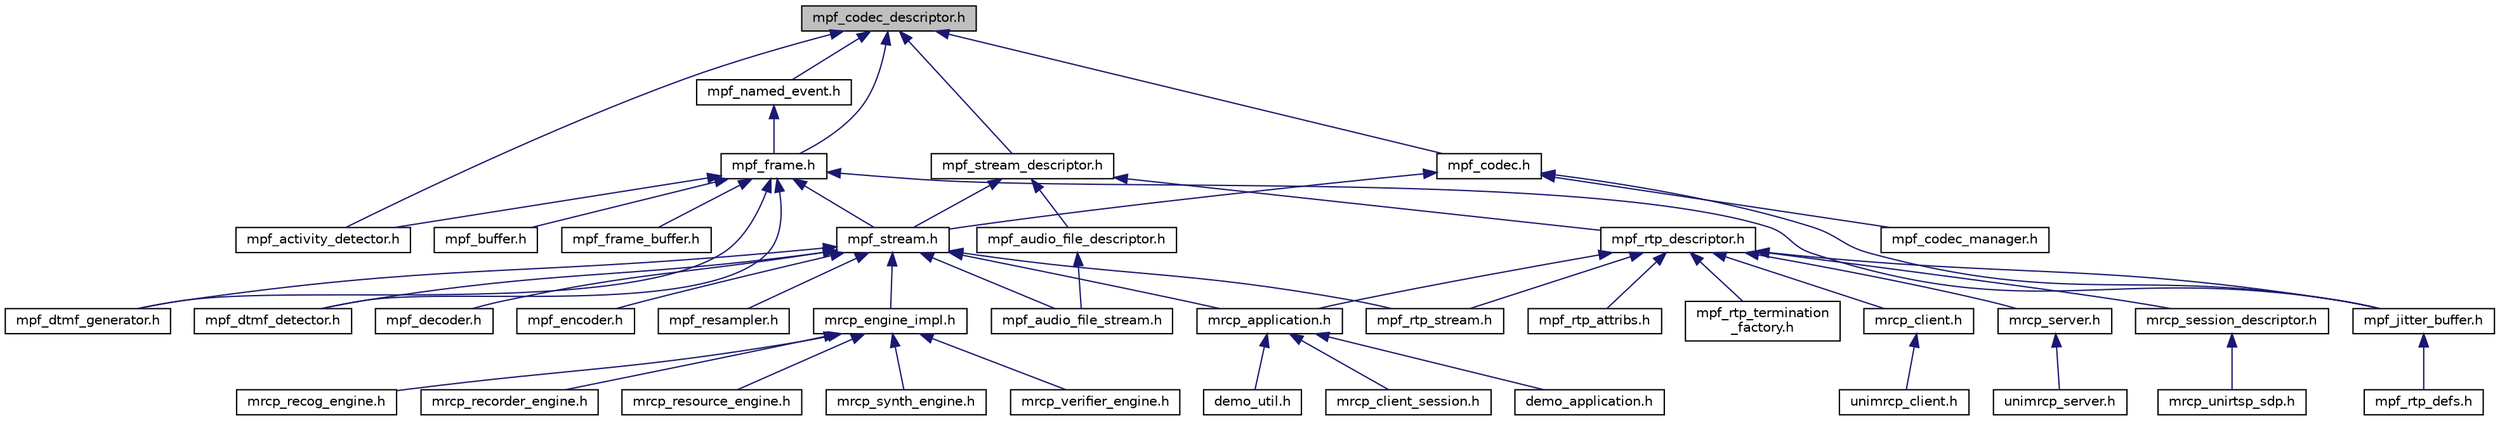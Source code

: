 digraph "mpf_codec_descriptor.h"
{
  edge [fontname="Helvetica",fontsize="10",labelfontname="Helvetica",labelfontsize="10"];
  node [fontname="Helvetica",fontsize="10",shape=record];
  Node13 [label="mpf_codec_descriptor.h",height=0.2,width=0.4,color="black", fillcolor="grey75", style="filled", fontcolor="black"];
  Node13 -> Node14 [dir="back",color="midnightblue",fontsize="10",style="solid",fontname="Helvetica"];
  Node14 [label="mpf_frame.h",height=0.2,width=0.4,color="black", fillcolor="white", style="filled",URL="$mpf__frame_8h.html",tooltip="MPF Audio/Video/Named-event Frame. "];
  Node14 -> Node15 [dir="back",color="midnightblue",fontsize="10",style="solid",fontname="Helvetica"];
  Node15 [label="mpf_activity_detector.h",height=0.2,width=0.4,color="black", fillcolor="white", style="filled",URL="$mpf__activity__detector_8h.html",tooltip="MPF Voice Activity Detector. "];
  Node14 -> Node16 [dir="back",color="midnightblue",fontsize="10",style="solid",fontname="Helvetica"];
  Node16 [label="mpf_stream.h",height=0.2,width=0.4,color="black", fillcolor="white", style="filled",URL="$mpf__stream_8h.html",tooltip="MPF Bidirectional Stream. "];
  Node16 -> Node17 [dir="back",color="midnightblue",fontsize="10",style="solid",fontname="Helvetica"];
  Node17 [label="mpf_audio_file_stream.h",height=0.2,width=0.4,color="black", fillcolor="white", style="filled",URL="$mpf__audio__file__stream_8h.html",tooltip="MPF Audio FIle Stream. "];
  Node16 -> Node18 [dir="back",color="midnightblue",fontsize="10",style="solid",fontname="Helvetica"];
  Node18 [label="mpf_decoder.h",height=0.2,width=0.4,color="black", fillcolor="white", style="filled",URL="$mpf__decoder_8h.html",tooltip="MPF Stream Decoder. "];
  Node16 -> Node19 [dir="back",color="midnightblue",fontsize="10",style="solid",fontname="Helvetica"];
  Node19 [label="mpf_dtmf_detector.h",height=0.2,width=0.4,color="black", fillcolor="white", style="filled",URL="$mpf__dtmf__detector_8h.html",tooltip="DTMF detector. "];
  Node16 -> Node20 [dir="back",color="midnightblue",fontsize="10",style="solid",fontname="Helvetica"];
  Node20 [label="mpf_dtmf_generator.h",height=0.2,width=0.4,color="black", fillcolor="white", style="filled",URL="$mpf__dtmf__generator_8h.html",tooltip="DTMF generator. "];
  Node16 -> Node21 [dir="back",color="midnightblue",fontsize="10",style="solid",fontname="Helvetica"];
  Node21 [label="mpf_encoder.h",height=0.2,width=0.4,color="black", fillcolor="white", style="filled",URL="$mpf__encoder_8h.html",tooltip="MPF Stream Encoder. "];
  Node16 -> Node22 [dir="back",color="midnightblue",fontsize="10",style="solid",fontname="Helvetica"];
  Node22 [label="mpf_resampler.h",height=0.2,width=0.4,color="black", fillcolor="white", style="filled",URL="$mpf__resampler_8h.html",tooltip="MPF Stream Resampler. "];
  Node16 -> Node23 [dir="back",color="midnightblue",fontsize="10",style="solid",fontname="Helvetica"];
  Node23 [label="mpf_rtp_stream.h",height=0.2,width=0.4,color="black", fillcolor="white", style="filled",URL="$mpf__rtp__stream_8h.html",tooltip="MPF RTP Stream. "];
  Node16 -> Node24 [dir="back",color="midnightblue",fontsize="10",style="solid",fontname="Helvetica"];
  Node24 [label="mrcp_application.h",height=0.2,width=0.4,color="black", fillcolor="white", style="filled",URL="$mrcp__application_8h.html",tooltip="MRCP User Level Application Interface. "];
  Node24 -> Node25 [dir="back",color="midnightblue",fontsize="10",style="solid",fontname="Helvetica"];
  Node25 [label="mrcp_client_session.h",height=0.2,width=0.4,color="black", fillcolor="white", style="filled",URL="$mrcp__client__session_8h.html",tooltip="MRCP Client Session. "];
  Node24 -> Node26 [dir="back",color="midnightblue",fontsize="10",style="solid",fontname="Helvetica"];
  Node26 [label="demo_application.h",height=0.2,width=0.4,color="black", fillcolor="white", style="filled",URL="$demo__application_8h.html",tooltip="Demo MRCP Application. "];
  Node24 -> Node27 [dir="back",color="midnightblue",fontsize="10",style="solid",fontname="Helvetica"];
  Node27 [label="demo_util.h",height=0.2,width=0.4,color="black", fillcolor="white", style="filled",URL="$demo__util_8h.html",tooltip="Demo MRCP Utilities. "];
  Node16 -> Node28 [dir="back",color="midnightblue",fontsize="10",style="solid",fontname="Helvetica"];
  Node28 [label="mrcp_engine_impl.h",height=0.2,width=0.4,color="black", fillcolor="white", style="filled",URL="$mrcp__engine__impl_8h.html",tooltip="MRCP Engine Realization Interface (typically should be implemented in plugins) "];
  Node28 -> Node29 [dir="back",color="midnightblue",fontsize="10",style="solid",fontname="Helvetica"];
  Node29 [label="mrcp_recog_engine.h",height=0.2,width=0.4,color="black", fillcolor="white", style="filled",URL="$mrcp__recog__engine_8h.html",tooltip="Recognizer Engine Includes. "];
  Node28 -> Node30 [dir="back",color="midnightblue",fontsize="10",style="solid",fontname="Helvetica"];
  Node30 [label="mrcp_recorder_engine.h",height=0.2,width=0.4,color="black", fillcolor="white", style="filled",URL="$mrcp__recorder__engine_8h.html",tooltip="Recorder Engine Includes. "];
  Node28 -> Node31 [dir="back",color="midnightblue",fontsize="10",style="solid",fontname="Helvetica"];
  Node31 [label="mrcp_resource_engine.h",height=0.2,width=0.4,color="black", fillcolor="white", style="filled",URL="$mrcp__resource__engine_8h.html",tooltip="Legacy MRCP Resource Engine. "];
  Node28 -> Node32 [dir="back",color="midnightblue",fontsize="10",style="solid",fontname="Helvetica"];
  Node32 [label="mrcp_synth_engine.h",height=0.2,width=0.4,color="black", fillcolor="white", style="filled",URL="$mrcp__synth__engine_8h.html",tooltip="Synthesizer Engine Includes. "];
  Node28 -> Node33 [dir="back",color="midnightblue",fontsize="10",style="solid",fontname="Helvetica"];
  Node33 [label="mrcp_verifier_engine.h",height=0.2,width=0.4,color="black", fillcolor="white", style="filled",URL="$mrcp__verifier__engine_8h.html",tooltip="Verifier Engine Includes. "];
  Node14 -> Node34 [dir="back",color="midnightblue",fontsize="10",style="solid",fontname="Helvetica"];
  Node34 [label="mpf_buffer.h",height=0.2,width=0.4,color="black", fillcolor="white", style="filled",URL="$mpf__buffer_8h.html",tooltip="Buffer of Media Chunks. "];
  Node14 -> Node19 [dir="back",color="midnightblue",fontsize="10",style="solid",fontname="Helvetica"];
  Node14 -> Node20 [dir="back",color="midnightblue",fontsize="10",style="solid",fontname="Helvetica"];
  Node14 -> Node35 [dir="back",color="midnightblue",fontsize="10",style="solid",fontname="Helvetica"];
  Node35 [label="mpf_frame_buffer.h",height=0.2,width=0.4,color="black", fillcolor="white", style="filled",URL="$mpf__frame__buffer_8h.html",tooltip="Buffer of Media Frames. "];
  Node14 -> Node36 [dir="back",color="midnightblue",fontsize="10",style="solid",fontname="Helvetica"];
  Node36 [label="mpf_jitter_buffer.h",height=0.2,width=0.4,color="black", fillcolor="white", style="filled",URL="$mpf__jitter__buffer_8h.html",tooltip="Jitter Buffer. "];
  Node36 -> Node37 [dir="back",color="midnightblue",fontsize="10",style="solid",fontname="Helvetica"];
  Node37 [label="mpf_rtp_defs.h",height=0.2,width=0.4,color="black", fillcolor="white", style="filled",URL="$mpf__rtp__defs_8h.html",tooltip="Internal RTP Definitions. "];
  Node13 -> Node38 [dir="back",color="midnightblue",fontsize="10",style="solid",fontname="Helvetica"];
  Node38 [label="mpf_named_event.h",height=0.2,width=0.4,color="black", fillcolor="white", style="filled",URL="$mpf__named__event_8h.html",tooltip="MPF Named Events (RFC4733/RFC2833) "];
  Node38 -> Node14 [dir="back",color="midnightblue",fontsize="10",style="solid",fontname="Helvetica"];
  Node13 -> Node15 [dir="back",color="midnightblue",fontsize="10",style="solid",fontname="Helvetica"];
  Node13 -> Node39 [dir="back",color="midnightblue",fontsize="10",style="solid",fontname="Helvetica"];
  Node39 [label="mpf_stream_descriptor.h",height=0.2,width=0.4,color="black", fillcolor="white", style="filled",URL="$mpf__stream__descriptor_8h.html",tooltip="MPF Stream Descriptor. "];
  Node39 -> Node40 [dir="back",color="midnightblue",fontsize="10",style="solid",fontname="Helvetica"];
  Node40 [label="mpf_audio_file_descriptor.h",height=0.2,width=0.4,color="black", fillcolor="white", style="filled",URL="$mpf__audio__file__descriptor_8h.html",tooltip="MPF Audio File Descriptor. "];
  Node40 -> Node17 [dir="back",color="midnightblue",fontsize="10",style="solid",fontname="Helvetica"];
  Node39 -> Node16 [dir="back",color="midnightblue",fontsize="10",style="solid",fontname="Helvetica"];
  Node39 -> Node41 [dir="back",color="midnightblue",fontsize="10",style="solid",fontname="Helvetica"];
  Node41 [label="mpf_rtp_descriptor.h",height=0.2,width=0.4,color="black", fillcolor="white", style="filled",URL="$mpf__rtp__descriptor_8h.html",tooltip="MPF RTP Stream Descriptor. "];
  Node41 -> Node36 [dir="back",color="midnightblue",fontsize="10",style="solid",fontname="Helvetica"];
  Node41 -> Node42 [dir="back",color="midnightblue",fontsize="10",style="solid",fontname="Helvetica"];
  Node42 [label="mpf_rtp_attribs.h",height=0.2,width=0.4,color="black", fillcolor="white", style="filled",URL="$mpf__rtp__attribs_8h.html",tooltip="RTP Attributes (SDP) "];
  Node41 -> Node23 [dir="back",color="midnightblue",fontsize="10",style="solid",fontname="Helvetica"];
  Node41 -> Node43 [dir="back",color="midnightblue",fontsize="10",style="solid",fontname="Helvetica"];
  Node43 [label="mpf_rtp_termination\l_factory.h",height=0.2,width=0.4,color="black", fillcolor="white", style="filled",URL="$mpf__rtp__termination__factory_8h.html",tooltip="MPF RTP Termination Factory. "];
  Node41 -> Node24 [dir="back",color="midnightblue",fontsize="10",style="solid",fontname="Helvetica"];
  Node41 -> Node44 [dir="back",color="midnightblue",fontsize="10",style="solid",fontname="Helvetica"];
  Node44 [label="mrcp_client.h",height=0.2,width=0.4,color="black", fillcolor="white", style="filled",URL="$mrcp__client_8h.html",tooltip="MRCP Client. "];
  Node44 -> Node45 [dir="back",color="midnightblue",fontsize="10",style="solid",fontname="Helvetica"];
  Node45 [label="unimrcp_client.h",height=0.2,width=0.4,color="black", fillcolor="white", style="filled",URL="$unimrcp__client_8h.html",tooltip="UniMRCP Client. "];
  Node41 -> Node46 [dir="back",color="midnightblue",fontsize="10",style="solid",fontname="Helvetica"];
  Node46 [label="mrcp_server.h",height=0.2,width=0.4,color="black", fillcolor="white", style="filled",URL="$mrcp__server_8h.html",tooltip="MRCP Server. "];
  Node46 -> Node47 [dir="back",color="midnightblue",fontsize="10",style="solid",fontname="Helvetica"];
  Node47 [label="unimrcp_server.h",height=0.2,width=0.4,color="black", fillcolor="white", style="filled",URL="$unimrcp__server_8h.html",tooltip="UniMRCP Server. "];
  Node41 -> Node48 [dir="back",color="midnightblue",fontsize="10",style="solid",fontname="Helvetica"];
  Node48 [label="mrcp_session_descriptor.h",height=0.2,width=0.4,color="black", fillcolor="white", style="filled",URL="$mrcp__session__descriptor_8h.html",tooltip="MRCP Session Descriptor. "];
  Node48 -> Node49 [dir="back",color="midnightblue",fontsize="10",style="solid",fontname="Helvetica"];
  Node49 [label="mrcp_unirtsp_sdp.h",height=0.2,width=0.4,color="black", fillcolor="white", style="filled",URL="$mrcp__unirtsp__sdp_8h.html",tooltip="MRCP RTSP SDP Transformations. "];
  Node13 -> Node50 [dir="back",color="midnightblue",fontsize="10",style="solid",fontname="Helvetica"];
  Node50 [label="mpf_codec.h",height=0.2,width=0.4,color="black", fillcolor="white", style="filled",URL="$mpf__codec_8h.html",tooltip="MPF Codec. "];
  Node50 -> Node16 [dir="back",color="midnightblue",fontsize="10",style="solid",fontname="Helvetica"];
  Node50 -> Node51 [dir="back",color="midnightblue",fontsize="10",style="solid",fontname="Helvetica"];
  Node51 [label="mpf_codec_manager.h",height=0.2,width=0.4,color="black", fillcolor="white", style="filled",URL="$mpf__codec__manager_8h.html",tooltip="MPF Codec Manager. "];
  Node50 -> Node36 [dir="back",color="midnightblue",fontsize="10",style="solid",fontname="Helvetica"];
}
